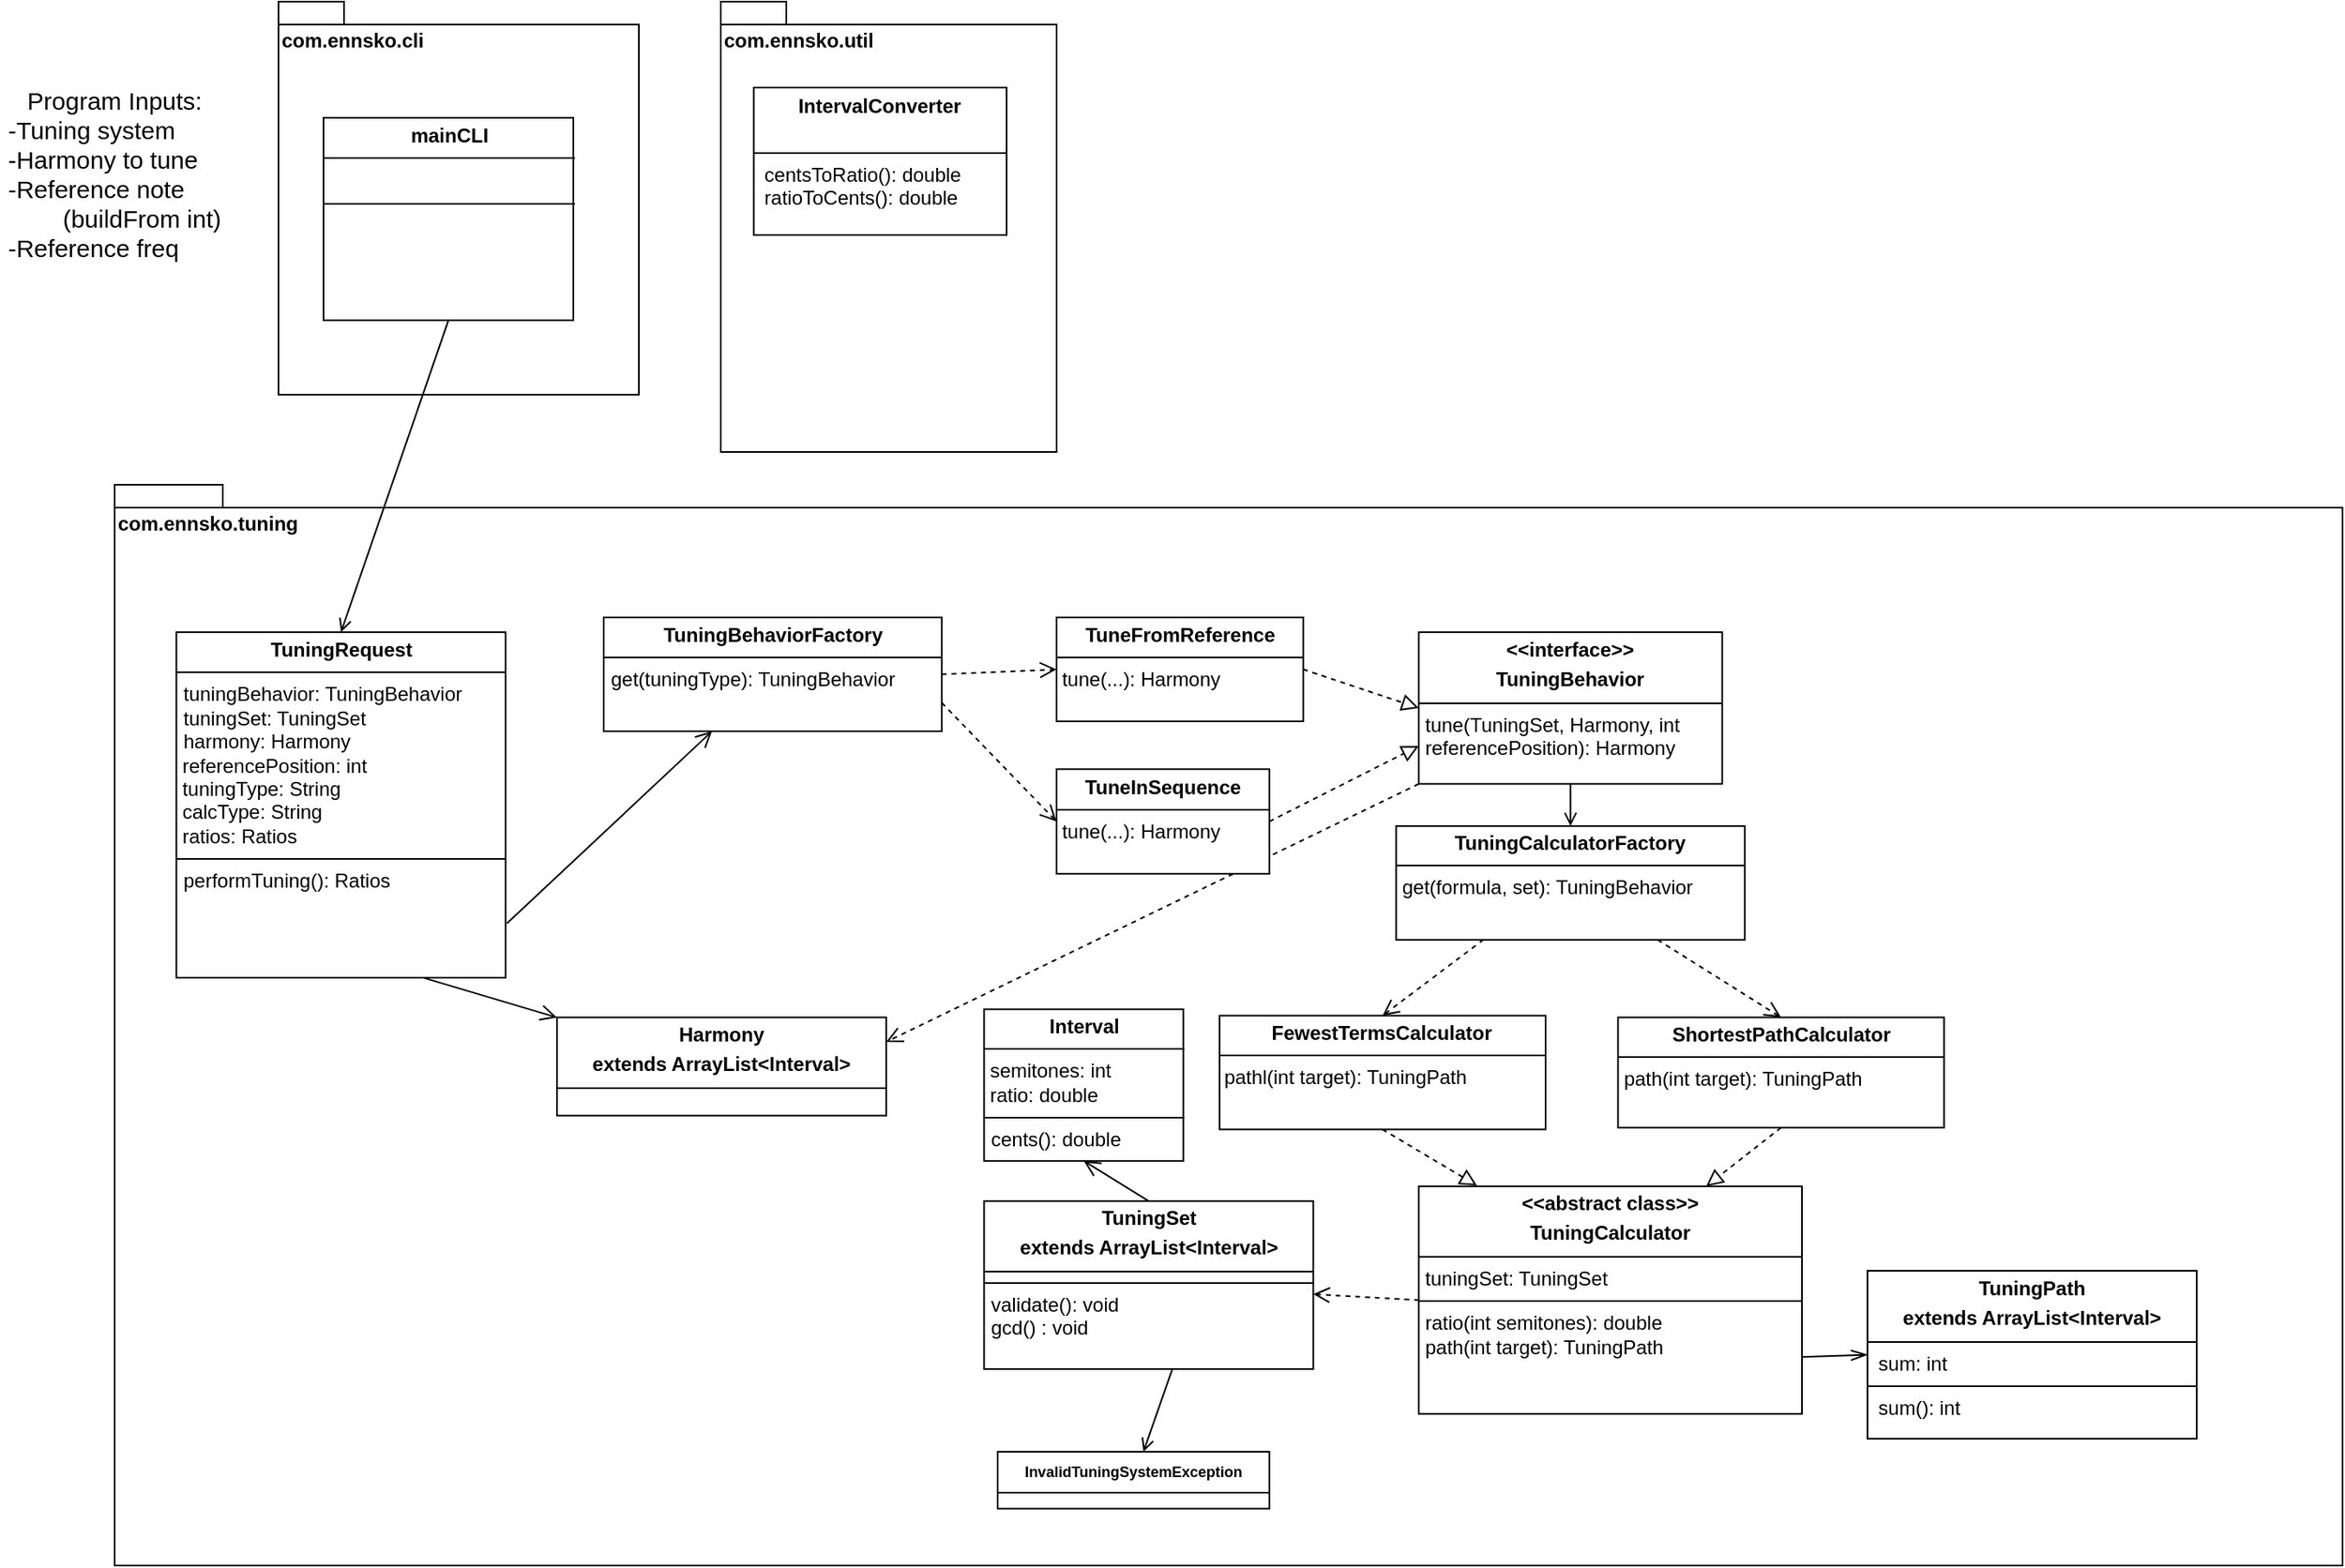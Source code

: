 <mxfile version="27.0.6">
  <diagram name="Page-1" id="m6zdVyhh1jPFY_bV7L_A">
    <mxGraphModel dx="1316" dy="1714" grid="1" gridSize="10" guides="1" tooltips="1" connect="1" arrows="1" fold="1" page="1" pageScale="1" pageWidth="850" pageHeight="1100" math="0" shadow="0">
      <root>
        <mxCell id="0" />
        <mxCell id="1" parent="0" />
        <mxCell id="i_sO16ovLF-C5EtEJQXC-2" value="com.ennsko.cli" style="shape=folder;fontStyle=1;spacingTop=10;tabWidth=40;tabHeight=14;tabPosition=left;html=1;whiteSpace=wrap;verticalAlign=top;align=left;container=1;collapsible=0;" parent="1" vertex="1">
          <mxGeometry x="260" y="65" width="220" height="240" as="geometry">
            <mxRectangle x="25" y="40" width="160" height="40" as="alternateBounds" />
          </mxGeometry>
        </mxCell>
        <mxCell id="i_sO16ovLF-C5EtEJQXC-3" value="&lt;p style=&quot;margin:0px;margin-top:4px;text-align:center;&quot;&gt;&lt;b&gt;mainCLI&lt;/b&gt;&lt;/p&gt;&lt;hr size=&quot;1&quot; style=&quot;border-style:solid;&quot;&gt;&lt;p style=&quot;margin:0px;margin-left:4px;&quot;&gt;&lt;br&gt;&lt;/p&gt;&lt;hr size=&quot;1&quot; style=&quot;border-style:solid;&quot;&gt;&lt;p style=&quot;margin:0px;margin-left:4px;&quot;&gt;&lt;br&gt;&lt;/p&gt;" style="verticalAlign=top;align=left;overflow=fill;html=1;whiteSpace=wrap;" parent="i_sO16ovLF-C5EtEJQXC-2" vertex="1">
          <mxGeometry x="27.5" y="70.91" width="152.5" height="123.684" as="geometry" />
        </mxCell>
        <mxCell id="i_sO16ovLF-C5EtEJQXC-4" value="com.ennsko.tuning" style="shape=folder;fontStyle=1;spacingTop=10;tabWidth=40;tabHeight=14;tabPosition=left;html=1;whiteSpace=wrap;verticalAlign=top;align=left;container=1;recursiveResize=1;collapsible=0;" parent="1" vertex="1">
          <mxGeometry x="160" y="360" width="1360" height="660" as="geometry" />
        </mxCell>
        <mxCell id="i_sO16ovLF-C5EtEJQXC-5" value="&lt;p style=&quot;margin:0px;margin-top:4px;text-align:center;&quot;&gt;&lt;b&gt;Harmony&lt;/b&gt;&lt;/p&gt;&lt;p style=&quot;margin:0px;margin-top:4px;text-align:center;&quot;&gt;&lt;b&gt;extends ArrayList&amp;lt;Interval&amp;gt;&lt;/b&gt;&lt;/p&gt;&lt;hr size=&quot;1&quot; style=&quot;border-style:solid;&quot;&gt;&lt;p style=&quot;margin:0px;margin-left:4px;&quot;&gt;&lt;br&gt;&lt;/p&gt;&lt;hr size=&quot;1&quot; style=&quot;border-style:solid;&quot;&gt;&lt;p style=&quot;margin:0px;margin-left:4px;&quot;&gt;&lt;br&gt;&lt;/p&gt;" style="verticalAlign=top;align=left;overflow=fill;html=1;whiteSpace=wrap;" parent="i_sO16ovLF-C5EtEJQXC-4" vertex="1">
          <mxGeometry x="270" y="325.26" width="200.97" height="60" as="geometry" />
        </mxCell>
        <mxCell id="i_sO16ovLF-C5EtEJQXC-6" style="edgeStyle=none;shape=connector;rounded=0;orthogonalLoop=1;jettySize=auto;html=1;exitX=0.75;exitY=0;exitDx=0;exitDy=0;strokeColor=default;align=center;verticalAlign=middle;fontFamily=Helvetica;fontSize=11;fontColor=default;labelBackgroundColor=default;endArrow=open;endFill=0;" parent="i_sO16ovLF-C5EtEJQXC-4" source="i_sO16ovLF-C5EtEJQXC-7" target="i_sO16ovLF-C5EtEJQXC-14" edge="1">
          <mxGeometry relative="1" as="geometry" />
        </mxCell>
        <mxCell id="i_sO16ovLF-C5EtEJQXC-39" style="edgeStyle=none;curved=1;rounded=0;orthogonalLoop=1;jettySize=auto;html=1;exitX=0.5;exitY=0;exitDx=0;exitDy=0;entryX=0.5;entryY=1;entryDx=0;entryDy=0;fontSize=12;startSize=8;endSize=8;endArrow=open;endFill=0;" parent="i_sO16ovLF-C5EtEJQXC-4" source="i_sO16ovLF-C5EtEJQXC-7" target="i_sO16ovLF-C5EtEJQXC-38" edge="1">
          <mxGeometry relative="1" as="geometry" />
        </mxCell>
        <mxCell id="i_sO16ovLF-C5EtEJQXC-7" value="&lt;p style=&quot;margin:0px;margin-top:4px;text-align:center;&quot;&gt;&lt;b&gt;TuningSet&lt;/b&gt;&lt;/p&gt;&lt;p style=&quot;margin:0px;margin-top:4px;text-align:center;&quot;&gt;&lt;b&gt;extends ArrayList&amp;lt;Interval&amp;gt;&lt;/b&gt;&lt;/p&gt;&lt;hr size=&quot;1&quot; style=&quot;border-style:solid;&quot;&gt;&lt;hr size=&quot;1&quot; style=&quot;border-style:solid;&quot;&gt;&lt;p style=&quot;margin:0px;margin-left:4px;&quot;&gt;validate(): void&lt;/p&gt;&lt;p style=&quot;margin:0px;margin-left:4px;&quot;&gt;gcd() : void&lt;/p&gt;" style="verticalAlign=top;align=left;overflow=fill;html=1;whiteSpace=wrap;" parent="i_sO16ovLF-C5EtEJQXC-4" vertex="1">
          <mxGeometry x="530.73" y="437.43" width="200.97" height="102.57" as="geometry" />
        </mxCell>
        <mxCell id="i_sO16ovLF-C5EtEJQXC-8" style="edgeStyle=none;shape=connector;curved=1;rounded=0;orthogonalLoop=1;jettySize=auto;html=1;exitX=0;exitY=0.5;exitDx=0;exitDy=0;dashed=1;strokeColor=default;align=center;verticalAlign=middle;fontFamily=Helvetica;fontSize=12;fontColor=default;labelBackgroundColor=default;startSize=8;endArrow=open;endFill=0;endSize=8;" parent="i_sO16ovLF-C5EtEJQXC-4" source="i_sO16ovLF-C5EtEJQXC-9" target="i_sO16ovLF-C5EtEJQXC-7" edge="1">
          <mxGeometry relative="1" as="geometry" />
        </mxCell>
        <mxCell id="G0gQxfwouvl-EylRI5o9-3" style="edgeStyle=none;curved=1;rounded=0;orthogonalLoop=1;jettySize=auto;html=1;exitX=1;exitY=0.75;exitDx=0;exitDy=0;entryX=0;entryY=0.5;entryDx=0;entryDy=0;fontSize=12;startSize=8;endSize=8;endArrow=openThin;endFill=0;" parent="i_sO16ovLF-C5EtEJQXC-4" source="i_sO16ovLF-C5EtEJQXC-9" target="G0gQxfwouvl-EylRI5o9-1" edge="1">
          <mxGeometry relative="1" as="geometry" />
        </mxCell>
        <mxCell id="i_sO16ovLF-C5EtEJQXC-9" value="&lt;p style=&quot;margin:0px;margin-top:4px;text-align:center;&quot;&gt;&lt;b&gt;&amp;lt;&amp;lt;abstract class&amp;gt;&amp;gt;&lt;/b&gt;&lt;/p&gt;&lt;p style=&quot;margin:0px;margin-top:4px;text-align:center;&quot;&gt;&lt;b&gt;TuningCalculator&lt;/b&gt;&lt;/p&gt;&lt;hr size=&quot;1&quot; style=&quot;border-style:solid;&quot;&gt;&lt;p style=&quot;margin:0px;margin-left:4px;&quot;&gt;tuningSet: TuningSet&lt;/p&gt;&lt;hr size=&quot;1&quot; style=&quot;border-style:solid;&quot;&gt;&lt;p style=&quot;margin:0px;margin-left:4px;&quot;&gt;ratio(int semitones): double&lt;/p&gt;&lt;p style=&quot;margin:0px;margin-left:4px;&quot;&gt;path(int target): TuningPath&lt;/p&gt;" style="verticalAlign=top;align=left;overflow=fill;html=1;whiteSpace=wrap;" parent="i_sO16ovLF-C5EtEJQXC-4" vertex="1">
          <mxGeometry x="796.1" y="428.42" width="233.9" height="138.95" as="geometry" />
        </mxCell>
        <mxCell id="i_sO16ovLF-C5EtEJQXC-11" style="edgeStyle=none;curved=1;rounded=0;orthogonalLoop=1;jettySize=auto;html=1;exitX=1.004;exitY=0.843;exitDx=0;exitDy=0;fontSize=12;startSize=8;endSize=8;endArrow=open;endFill=0;exitPerimeter=0;" parent="i_sO16ovLF-C5EtEJQXC-4" source="i_sO16ovLF-C5EtEJQXC-12" target="i_sO16ovLF-C5EtEJQXC-20" edge="1">
          <mxGeometry relative="1" as="geometry" />
        </mxCell>
        <mxCell id="A5_srH6g8rxfDemmMDuR-1" style="rounded=0;orthogonalLoop=1;jettySize=auto;html=1;exitX=0.75;exitY=1;exitDx=0;exitDy=0;fontSize=12;startSize=8;endSize=8;endArrow=open;endFill=0;" edge="1" parent="i_sO16ovLF-C5EtEJQXC-4" source="i_sO16ovLF-C5EtEJQXC-12" target="i_sO16ovLF-C5EtEJQXC-5">
          <mxGeometry relative="1" as="geometry" />
        </mxCell>
        <mxCell id="i_sO16ovLF-C5EtEJQXC-12" value="&lt;p style=&quot;margin:0px;margin-top:4px;text-align:center;&quot;&gt;&lt;b&gt;TuningRequest&lt;/b&gt;&lt;/p&gt;&lt;hr size=&quot;1&quot; style=&quot;border-style:solid;&quot;&gt;&lt;p style=&quot;margin:0px;margin-left:4px;&quot;&gt;tuningBehavior: TuningBehavior&lt;/p&gt;&lt;p style=&quot;margin:0px;margin-left:4px;&quot;&gt;tuningSet: TuningSet&lt;/p&gt;&lt;p style=&quot;margin:0px;margin-left:4px;&quot;&gt;harmony: Harmony&lt;/p&gt;&lt;div&gt;&amp;nbsp;referencePosition: int&lt;/div&gt;&lt;div&gt;&amp;nbsp;tuningType: String&lt;/div&gt;&lt;div&gt;&amp;nbsp;calcType: String&lt;/div&gt;&lt;div&gt;&amp;nbsp;ratios: Ratios&lt;/div&gt;&lt;hr size=&quot;1&quot; style=&quot;border-style:solid;&quot;&gt;&lt;p style=&quot;margin:0px;margin-left:4px;&quot;&gt;performTuning(): Ratios&lt;/p&gt;" style="verticalAlign=top;align=left;overflow=fill;html=1;whiteSpace=wrap;" parent="i_sO16ovLF-C5EtEJQXC-4" vertex="1">
          <mxGeometry x="37.682" y="90.061" width="200.97" height="210.992" as="geometry" />
        </mxCell>
        <mxCell id="i_sO16ovLF-C5EtEJQXC-14" value="&lt;p style=&quot;margin:0px;margin-top:4px;text-align:center;&quot;&gt;&lt;font style=&quot;font-size: 9px;&quot;&gt;&lt;b&gt;InvalidTuningSystemException&lt;/b&gt;&lt;/font&gt;&lt;/p&gt;&lt;hr size=&quot;1&quot; style=&quot;border-style:solid;&quot;&gt;&lt;div style=&quot;height:2px;&quot;&gt;&lt;/div&gt;" style="verticalAlign=top;align=left;overflow=fill;html=1;whiteSpace=wrap;" parent="i_sO16ovLF-C5EtEJQXC-4" vertex="1">
          <mxGeometry x="539.024" y="590.526" width="165.854" height="34.737" as="geometry" />
        </mxCell>
        <mxCell id="i_sO16ovLF-C5EtEJQXC-15" style="shape=connector;rounded=0;orthogonalLoop=1;jettySize=auto;html=1;exitX=0.5;exitY=1;exitDx=0;exitDy=0;entryX=0.5;entryY=0;entryDx=0;entryDy=0;strokeColor=default;align=center;verticalAlign=middle;fontFamily=Helvetica;fontSize=11;fontColor=default;labelBackgroundColor=default;endArrow=open;endFill=0;" parent="i_sO16ovLF-C5EtEJQXC-4" source="i_sO16ovLF-C5EtEJQXC-17" target="i_sO16ovLF-C5EtEJQXC-32" edge="1">
          <mxGeometry relative="1" as="geometry" />
        </mxCell>
        <mxCell id="i_sO16ovLF-C5EtEJQXC-16" style="edgeStyle=none;shape=connector;curved=1;rounded=0;orthogonalLoop=1;jettySize=auto;html=1;exitX=0;exitY=1;exitDx=0;exitDy=0;dashed=1;strokeColor=default;align=center;verticalAlign=middle;fontFamily=Helvetica;fontSize=12;fontColor=default;labelBackgroundColor=default;startSize=8;endArrow=open;endFill=0;endSize=8;entryX=1;entryY=0.25;entryDx=0;entryDy=0;" parent="i_sO16ovLF-C5EtEJQXC-4" source="i_sO16ovLF-C5EtEJQXC-17" target="i_sO16ovLF-C5EtEJQXC-5" edge="1">
          <mxGeometry relative="1" as="geometry" />
        </mxCell>
        <mxCell id="i_sO16ovLF-C5EtEJQXC-17" value="&lt;p style=&quot;margin:0px;margin-top:4px;text-align:center;&quot;&gt;&lt;b&gt;&amp;lt;&amp;lt;interface&amp;gt;&amp;gt;&lt;/b&gt;&lt;/p&gt;&lt;p style=&quot;margin:0px;margin-top:4px;text-align:center;&quot;&gt;&lt;b&gt;TuningBehavior&lt;/b&gt;&lt;/p&gt;&lt;hr size=&quot;1&quot; style=&quot;border-style:solid;&quot;&gt;&lt;p style=&quot;margin:0px;margin-left:4px;&quot;&gt;tune(TuningSet, Harmony, int referencePosition): Harmony&lt;/p&gt;" style="verticalAlign=top;align=left;overflow=fill;html=1;whiteSpace=wrap;" parent="i_sO16ovLF-C5EtEJQXC-4" vertex="1">
          <mxGeometry x="796.098" y="90.061" width="185.203" height="92.632" as="geometry" />
        </mxCell>
        <mxCell id="i_sO16ovLF-C5EtEJQXC-18" style="edgeStyle=none;curved=1;rounded=0;orthogonalLoop=1;jettySize=auto;html=1;exitX=1;exitY=0.5;exitDx=0;exitDy=0;entryX=0;entryY=0.5;entryDx=0;entryDy=0;fontSize=12;startSize=8;endSize=8;dashed=1;endArrow=open;endFill=0;" parent="i_sO16ovLF-C5EtEJQXC-4" source="i_sO16ovLF-C5EtEJQXC-20" target="i_sO16ovLF-C5EtEJQXC-24" edge="1">
          <mxGeometry relative="1" as="geometry" />
        </mxCell>
        <mxCell id="i_sO16ovLF-C5EtEJQXC-19" style="edgeStyle=none;curved=1;rounded=0;orthogonalLoop=1;jettySize=auto;html=1;exitX=1;exitY=0.75;exitDx=0;exitDy=0;entryX=0;entryY=0.5;entryDx=0;entryDy=0;fontSize=12;startSize=8;endSize=8;endArrow=open;endFill=0;dashed=1;" parent="i_sO16ovLF-C5EtEJQXC-4" source="i_sO16ovLF-C5EtEJQXC-20" target="i_sO16ovLF-C5EtEJQXC-22" edge="1">
          <mxGeometry relative="1" as="geometry" />
        </mxCell>
        <mxCell id="i_sO16ovLF-C5EtEJQXC-20" value="&lt;p style=&quot;margin:0px;margin-top:4px;text-align:center;&quot;&gt;&lt;b&gt;TuningBehaviorFactory&lt;/b&gt;&lt;/p&gt;&lt;hr size=&quot;1&quot; style=&quot;border-style:solid;&quot;&gt;&lt;p style=&quot;margin:0px;margin-left:4px;&quot;&gt;get(tuningType): TuningBehavior&lt;/p&gt;" style="verticalAlign=top;align=left;overflow=fill;html=1;whiteSpace=wrap;" parent="i_sO16ovLF-C5EtEJQXC-4" vertex="1">
          <mxGeometry x="298.537" y="81.053" width="206.344" height="69.474" as="geometry" />
        </mxCell>
        <mxCell id="i_sO16ovLF-C5EtEJQXC-21" style="edgeStyle=none;curved=1;rounded=0;orthogonalLoop=1;jettySize=auto;html=1;exitX=1;exitY=0.5;exitDx=0;exitDy=0;fontSize=12;startSize=8;endSize=8;dashed=1;endArrow=block;endFill=0;entryX=0;entryY=0.75;entryDx=0;entryDy=0;" parent="i_sO16ovLF-C5EtEJQXC-4" source="i_sO16ovLF-C5EtEJQXC-22" target="i_sO16ovLF-C5EtEJQXC-17" edge="1">
          <mxGeometry relative="1" as="geometry">
            <mxPoint x="1185.854" y="335.789" as="targetPoint" />
          </mxGeometry>
        </mxCell>
        <mxCell id="i_sO16ovLF-C5EtEJQXC-22" value="&lt;p style=&quot;margin:0px;margin-top:4px;text-align:center;&quot;&gt;&lt;b&gt;TuneInSequence&lt;/b&gt;&lt;/p&gt;&lt;hr size=&quot;1&quot; style=&quot;border-style:solid;&quot;&gt;&amp;nbsp;tune(...): Harmony" style="verticalAlign=top;align=left;overflow=fill;html=1;whiteSpace=wrap;" parent="i_sO16ovLF-C5EtEJQXC-4" vertex="1">
          <mxGeometry x="574.959" y="173.684" width="129.919" height="63.916" as="geometry" />
        </mxCell>
        <mxCell id="i_sO16ovLF-C5EtEJQXC-23" style="edgeStyle=none;curved=1;rounded=0;orthogonalLoop=1;jettySize=auto;html=1;exitX=1;exitY=0.5;exitDx=0;exitDy=0;entryX=0;entryY=0.5;entryDx=0;entryDy=0;fontSize=12;startSize=8;endSize=8;dashed=1;endArrow=block;endFill=0;" parent="i_sO16ovLF-C5EtEJQXC-4" source="i_sO16ovLF-C5EtEJQXC-24" target="i_sO16ovLF-C5EtEJQXC-17" edge="1">
          <mxGeometry relative="1" as="geometry" />
        </mxCell>
        <mxCell id="i_sO16ovLF-C5EtEJQXC-24" value="&lt;p style=&quot;margin:0px;margin-top:4px;text-align:center;&quot;&gt;&lt;b&gt;TuneFromReference&lt;/b&gt;&lt;/p&gt;&lt;hr size=&quot;1&quot; style=&quot;border-style:solid;&quot;&gt;&amp;nbsp;tune(...): Harmony" style="verticalAlign=top;align=left;overflow=fill;html=1;whiteSpace=wrap;" parent="i_sO16ovLF-C5EtEJQXC-4" vertex="1">
          <mxGeometry x="574.959" y="81.053" width="150.65" height="63.441" as="geometry" />
        </mxCell>
        <mxCell id="i_sO16ovLF-C5EtEJQXC-25" style="edgeStyle=none;curved=1;rounded=0;orthogonalLoop=1;jettySize=auto;html=1;exitX=1;exitY=0.5;exitDx=0;exitDy=0;fontSize=12;startSize=8;endSize=8;" parent="i_sO16ovLF-C5EtEJQXC-4" source="i_sO16ovLF-C5EtEJQXC-24" target="i_sO16ovLF-C5EtEJQXC-24" edge="1">
          <mxGeometry relative="1" as="geometry" />
        </mxCell>
        <mxCell id="i_sO16ovLF-C5EtEJQXC-26" style="edgeStyle=none;shape=connector;curved=1;rounded=0;orthogonalLoop=1;jettySize=auto;html=1;exitX=0.5;exitY=1;exitDx=0;exitDy=0;entryX=0.152;entryY=-0.003;entryDx=0;entryDy=0;dashed=1;strokeColor=default;align=center;verticalAlign=middle;fontFamily=Helvetica;fontSize=12;fontColor=default;labelBackgroundColor=default;startSize=8;endArrow=block;endFill=0;endSize=8;entryPerimeter=0;" parent="i_sO16ovLF-C5EtEJQXC-4" source="i_sO16ovLF-C5EtEJQXC-27" target="i_sO16ovLF-C5EtEJQXC-9" edge="1">
          <mxGeometry relative="1" as="geometry" />
        </mxCell>
        <mxCell id="i_sO16ovLF-C5EtEJQXC-27" value="&lt;p style=&quot;margin:0px;margin-top:4px;text-align:center;&quot;&gt;&lt;b&gt;FewestTermsCalculator&lt;/b&gt;&lt;/p&gt;&lt;hr size=&quot;1&quot; style=&quot;border-style:solid;&quot;&gt;&amp;nbsp;pathl(int target): TuningPath" style="verticalAlign=top;align=left;overflow=fill;html=1;whiteSpace=wrap;" parent="i_sO16ovLF-C5EtEJQXC-4" vertex="1">
          <mxGeometry x="674.472" y="324.211" width="199.024" height="69.474" as="geometry" />
        </mxCell>
        <mxCell id="i_sO16ovLF-C5EtEJQXC-28" value="&lt;p style=&quot;margin:0px;margin-top:4px;text-align:center;&quot;&gt;&lt;b&gt;ShortestPathCalculator&lt;/b&gt;&lt;/p&gt;&lt;hr size=&quot;1&quot; style=&quot;border-style:solid;&quot;&gt;&amp;nbsp;path(int target): TuningPath" style="verticalAlign=top;align=left;overflow=fill;html=1;whiteSpace=wrap;" parent="i_sO16ovLF-C5EtEJQXC-4" vertex="1">
          <mxGeometry x="917.724" y="325.264" width="199.024" height="67.355" as="geometry" />
        </mxCell>
        <mxCell id="i_sO16ovLF-C5EtEJQXC-29" style="edgeStyle=none;shape=connector;curved=1;rounded=0;orthogonalLoop=1;jettySize=auto;html=1;exitX=0.5;exitY=1;exitDx=0;exitDy=0;dashed=1;strokeColor=default;align=center;verticalAlign=middle;fontFamily=Helvetica;fontSize=12;fontColor=default;labelBackgroundColor=default;startSize=8;endArrow=block;endFill=0;endSize=8;entryX=0.75;entryY=0;entryDx=0;entryDy=0;" parent="i_sO16ovLF-C5EtEJQXC-4" source="i_sO16ovLF-C5EtEJQXC-28" target="i_sO16ovLF-C5EtEJQXC-9" edge="1">
          <mxGeometry relative="1" as="geometry" />
        </mxCell>
        <mxCell id="i_sO16ovLF-C5EtEJQXC-30" style="edgeStyle=none;shape=connector;curved=1;rounded=0;orthogonalLoop=1;jettySize=auto;html=1;exitX=0.25;exitY=1;exitDx=0;exitDy=0;entryX=0.5;entryY=0;entryDx=0;entryDy=0;dashed=1;strokeColor=default;align=center;verticalAlign=middle;fontFamily=Helvetica;fontSize=12;fontColor=default;labelBackgroundColor=default;startSize=8;endArrow=open;endFill=0;endSize=8;" parent="i_sO16ovLF-C5EtEJQXC-4" source="i_sO16ovLF-C5EtEJQXC-32" target="i_sO16ovLF-C5EtEJQXC-27" edge="1">
          <mxGeometry relative="1" as="geometry" />
        </mxCell>
        <mxCell id="i_sO16ovLF-C5EtEJQXC-31" style="edgeStyle=none;shape=connector;curved=1;rounded=0;orthogonalLoop=1;jettySize=auto;html=1;exitX=0.75;exitY=1;exitDx=0;exitDy=0;entryX=0.5;entryY=0;entryDx=0;entryDy=0;dashed=1;strokeColor=default;align=center;verticalAlign=middle;fontFamily=Helvetica;fontSize=12;fontColor=default;labelBackgroundColor=default;startSize=8;endArrow=open;endFill=0;endSize=8;" parent="i_sO16ovLF-C5EtEJQXC-4" source="i_sO16ovLF-C5EtEJQXC-32" target="i_sO16ovLF-C5EtEJQXC-28" edge="1">
          <mxGeometry relative="1" as="geometry" />
        </mxCell>
        <mxCell id="i_sO16ovLF-C5EtEJQXC-32" value="&lt;p style=&quot;margin:0px;margin-top:4px;text-align:center;&quot;&gt;&lt;b&gt;TuningCalculatorFactory&lt;/b&gt;&lt;/p&gt;&lt;hr size=&quot;1&quot; style=&quot;border-style:solid;&quot;&gt;&lt;p style=&quot;margin:0px;margin-left:4px;&quot;&gt;get(formula, set): TuningBehavior&lt;/p&gt;" style="verticalAlign=top;align=left;overflow=fill;html=1;whiteSpace=wrap;" parent="i_sO16ovLF-C5EtEJQXC-4" vertex="1">
          <mxGeometry x="782.276" y="208.421" width="212.846" height="69.474" as="geometry" />
        </mxCell>
        <mxCell id="i_sO16ovLF-C5EtEJQXC-38" value="&lt;p style=&quot;margin:0px;margin-top:4px;text-align:center;&quot;&gt;&lt;b&gt;Interval&lt;/b&gt;&lt;/p&gt;&lt;hr size=&quot;1&quot; style=&quot;border-style:solid;&quot;&gt;&lt;div&gt;&amp;nbsp;semitones: int&lt;/div&gt;&lt;div&gt;&amp;nbsp;ratio: double&lt;/div&gt;&lt;hr size=&quot;1&quot; style=&quot;border-style:solid;&quot;&gt;&lt;p style=&quot;margin:0px;margin-left:4px;&quot;&gt;cents(): double&lt;/p&gt;" style="verticalAlign=top;align=left;overflow=fill;html=1;whiteSpace=wrap;" parent="i_sO16ovLF-C5EtEJQXC-4" vertex="1">
          <mxGeometry x="530.732" y="320.297" width="121.626" height="92.632" as="geometry" />
        </mxCell>
        <mxCell id="G0gQxfwouvl-EylRI5o9-1" value="&lt;p style=&quot;margin:0px;margin-top:4px;text-align:center;&quot;&gt;&lt;b&gt;TuningPath&lt;/b&gt;&lt;/p&gt;&lt;p style=&quot;margin:0px;margin-top:4px;text-align:center;&quot;&gt;&lt;b&gt;extends ArrayList&amp;lt;Interval&amp;gt;&lt;/b&gt;&lt;/p&gt;&lt;hr size=&quot;1&quot; style=&quot;border-style:solid;&quot;&gt;&amp;nbsp; sum: int&lt;hr size=&quot;1&quot; style=&quot;border-style:solid;&quot;&gt;&amp;nbsp; sum(): int" style="verticalAlign=top;align=left;overflow=fill;html=1;whiteSpace=wrap;" parent="i_sO16ovLF-C5EtEJQXC-4" vertex="1">
          <mxGeometry x="1070" y="480" width="200.97" height="102.57" as="geometry" />
        </mxCell>
        <mxCell id="i_sO16ovLF-C5EtEJQXC-33" value="com.ennsko.util" style="shape=folder;fontStyle=1;spacingTop=10;tabWidth=40;tabHeight=14;tabPosition=left;html=1;whiteSpace=wrap;verticalAlign=top;align=left;container=1;collapsible=0;" parent="1" vertex="1">
          <mxGeometry x="530" y="65" width="205" height="275" as="geometry" />
        </mxCell>
        <mxCell id="i_sO16ovLF-C5EtEJQXC-34" value="&lt;p style=&quot;margin:0px;margin-top:4px;text-align:center;&quot;&gt;&lt;b&gt;IntervalConverter&lt;/b&gt;&lt;/p&gt;&lt;br&gt;&lt;hr size=&quot;1&quot; style=&quot;border-style:solid;&quot;&gt;&lt;div&gt;&amp;nbsp; centsToRatio(): double&lt;/div&gt;&lt;div&gt;&amp;nbsp; ratioToCents(): double&lt;/div&gt;" style="verticalAlign=top;align=left;overflow=fill;html=1;whiteSpace=wrap;" parent="i_sO16ovLF-C5EtEJQXC-33" vertex="1">
          <mxGeometry x="20.16" y="52.5" width="154.308" height="90" as="geometry" />
        </mxCell>
        <mxCell id="i_sO16ovLF-C5EtEJQXC-36" style="edgeStyle=none;shape=connector;rounded=0;orthogonalLoop=1;jettySize=auto;html=1;exitX=0.5;exitY=1;exitDx=0;exitDy=0;entryX=0.5;entryY=0;entryDx=0;entryDy=0;strokeColor=default;align=center;verticalAlign=middle;fontFamily=Helvetica;fontSize=11;fontColor=default;labelBackgroundColor=default;endArrow=open;endFill=0;" parent="1" source="i_sO16ovLF-C5EtEJQXC-3" target="i_sO16ovLF-C5EtEJQXC-12" edge="1">
          <mxGeometry relative="1" as="geometry" />
        </mxCell>
        <mxCell id="i_sO16ovLF-C5EtEJQXC-37" value="&lt;div&gt;&lt;font style=&quot;font-size: 15px;&quot;&gt;Program Inputs:&lt;/font&gt;&lt;/div&gt;&lt;div align=&quot;left&quot;&gt;&lt;font style=&quot;font-size: 15px;&quot;&gt;-Tuning system&lt;/font&gt;&lt;/div&gt;&lt;div align=&quot;left&quot;&gt;&lt;font style=&quot;font-size: 15px;&quot;&gt;-Harmony to tune&lt;/font&gt;&lt;/div&gt;&lt;div align=&quot;left&quot;&gt;&lt;font style=&quot;font-size: 15px;&quot;&gt;-Reference note&lt;/font&gt;&lt;/div&gt;&lt;div align=&quot;left&quot;&gt;&lt;font style=&quot;font-size: 15px;&quot;&gt;&lt;span style=&quot;white-space: pre;&quot;&gt;&#x9;&lt;/span&gt;(buildFrom int)&lt;/font&gt;&lt;/div&gt;&lt;div align=&quot;left&quot;&gt;&lt;font style=&quot;font-size: 15px;&quot;&gt;-Reference freq&lt;/font&gt;&lt;/div&gt;" style="text;html=1;align=center;verticalAlign=middle;whiteSpace=wrap;rounded=0;fontFamily=Helvetica;fontSize=11;fontColor=default;labelBackgroundColor=default;" parent="1" vertex="1">
          <mxGeometry x="90" y="110" width="140" height="120" as="geometry" />
        </mxCell>
      </root>
    </mxGraphModel>
  </diagram>
</mxfile>
